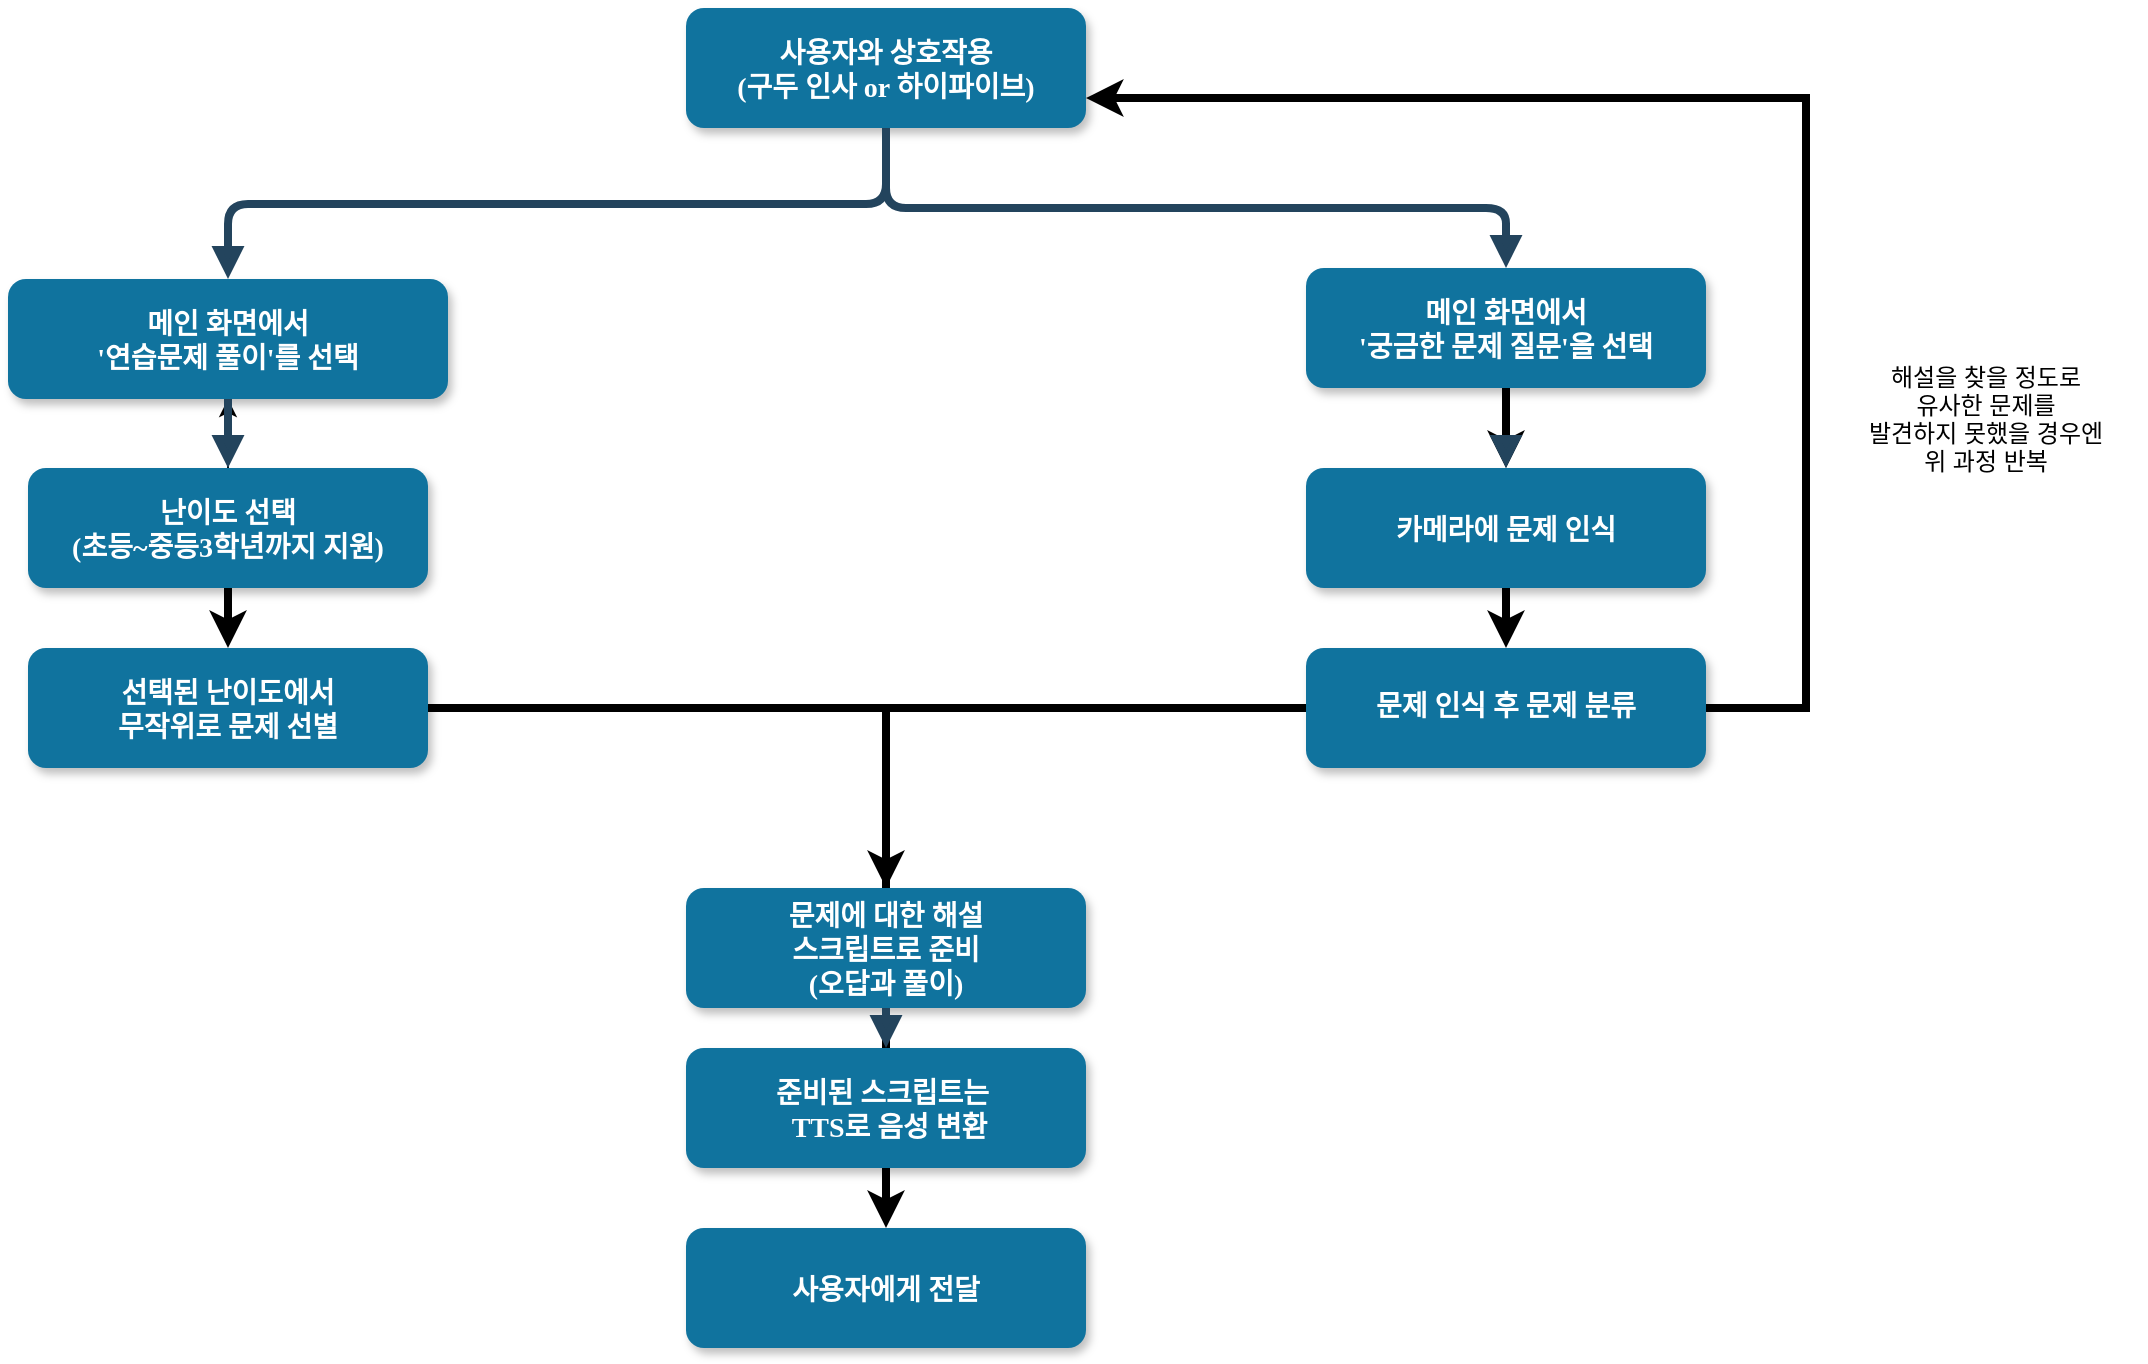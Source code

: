 <mxfile version="15.5.4" type="github">
  <diagram name="Page-1" id="97916047-d0de-89f5-080d-49f4d83e522f">
    <mxGraphModel dx="1730" dy="815" grid="1" gridSize="10" guides="1" tooltips="1" connect="1" arrows="1" fold="1" page="1" pageScale="1.5" pageWidth="1169" pageHeight="827" background="none" math="0" shadow="0">
      <root>
        <mxCell id="0" />
        <mxCell id="1" parent="0" />
        <mxCell id="2" value="사용자와 상호작용&#xa;(구두 인사 or 하이파이브)" style="rounded=1;fillColor=#10739E;strokeColor=none;shadow=1;gradientColor=none;fontStyle=1;fontColor=#FFFFFF;fontSize=14;spacing=5;fontFamily=Tahoma;labelBorderColor=none;" parent="1" vertex="1">
          <mxGeometry x="1000" y="210" width="200" height="60" as="geometry" />
        </mxCell>
        <mxCell id="3" value="메인 화면에서&#xa;&#39;연습문제 풀이&#39;를 선택" style="rounded=1;fillColor=#10739E;strokeColor=none;shadow=1;gradientColor=none;fontStyle=1;fontColor=#FFFFFF;fontSize=14;spacing=5;fontFamily=Tahoma;" parent="1" vertex="1">
          <mxGeometry x="661" y="345.5" width="220" height="60" as="geometry" />
        </mxCell>
        <mxCell id="JisEoxinGN72PVtmKcG3-56" value="" style="edgeStyle=orthogonalEdgeStyle;rounded=0;orthogonalLoop=1;jettySize=auto;html=1;spacing=5;fontStyle=1;fontFamily=Tahoma;" edge="1" parent="1" source="4" target="3">
          <mxGeometry relative="1" as="geometry" />
        </mxCell>
        <mxCell id="JisEoxinGN72PVtmKcG3-76" value="" style="edgeStyle=orthogonalEdgeStyle;rounded=0;orthogonalLoop=1;jettySize=auto;html=1;strokeWidth=4;spacing=5;fontStyle=1;fontFamily=Tahoma;" edge="1" parent="1" source="4">
          <mxGeometry relative="1" as="geometry">
            <mxPoint x="771" y="530" as="targetPoint" />
          </mxGeometry>
        </mxCell>
        <mxCell id="4" value="난이도 선택&#xa;(초등~중등3학년까지 지원)" style="rounded=1;fillColor=#10739E;strokeColor=none;shadow=1;gradientColor=none;fontStyle=1;fontColor=#FFFFFF;fontSize=14;spacing=5;fontFamily=Tahoma;" parent="1" vertex="1">
          <mxGeometry x="671" y="440" width="200" height="60" as="geometry" />
        </mxCell>
        <mxCell id="JisEoxinGN72PVtmKcG3-79" value="" style="edgeStyle=orthogonalEdgeStyle;rounded=0;orthogonalLoop=1;jettySize=auto;html=1;labelBorderColor=#000000;fontFamily=Tahoma;fontColor=#000000;strokeWidth=4;" edge="1" parent="1" source="7" target="JisEoxinGN72PVtmKcG3-61">
          <mxGeometry relative="1" as="geometry" />
        </mxCell>
        <mxCell id="7" value="메인 화면에서&#xa;&#39;궁금한 문제 질문&#39;을 선택" style="rounded=1;fillColor=#10739E;strokeColor=none;shadow=1;gradientColor=none;fontStyle=1;fontColor=#FFFFFF;fontSize=14;spacing=5;fontFamily=Tahoma;" parent="1" vertex="1">
          <mxGeometry x="1310" y="340" width="200" height="60" as="geometry" />
        </mxCell>
        <mxCell id="JisEoxinGN72PVtmKcG3-78" style="edgeStyle=orthogonalEdgeStyle;rounded=0;orthogonalLoop=1;jettySize=auto;html=1;exitX=1;exitY=0.5;exitDx=0;exitDy=0;labelBorderColor=#000000;fontFamily=Tahoma;fontColor=#000000;strokeWidth=4;" edge="1" parent="1" source="9">
          <mxGeometry relative="1" as="geometry">
            <mxPoint x="1160" y="740.0" as="targetPoint" />
            <Array as="points">
              <mxPoint x="1100" y="560" />
              <mxPoint x="1100" y="740" />
            </Array>
          </mxGeometry>
        </mxCell>
        <mxCell id="9" value="선택된 난이도에서&#xa;무작위로 문제 선별" style="rounded=1;fillColor=#10739E;strokeColor=none;shadow=1;gradientColor=none;fontStyle=1;fontColor=#FFFFFF;fontSize=14;spacing=5;fontFamily=Tahoma;" parent="1" vertex="1">
          <mxGeometry x="671" y="530" width="200" height="60" as="geometry" />
        </mxCell>
        <mxCell id="10" value="문제에 대한 해설 &#xa;스크립트로 준비&#xa;(오답과 풀이)" style="rounded=1;fillColor=#10739E;strokeColor=none;shadow=1;gradientColor=none;fontStyle=1;fontColor=#FFFFFF;fontSize=14;spacing=5;fontFamily=Tahoma;" parent="1" vertex="1">
          <mxGeometry x="1000" y="650" width="200" height="60" as="geometry" />
        </mxCell>
        <mxCell id="JisEoxinGN72PVtmKcG3-70" value="" style="edgeStyle=orthogonalEdgeStyle;rounded=0;orthogonalLoop=1;jettySize=auto;html=1;strokeWidth=4;spacing=5;fontStyle=1;fontFamily=Tahoma;" edge="1" parent="1" source="11" target="12">
          <mxGeometry relative="1" as="geometry" />
        </mxCell>
        <mxCell id="11" value="준비된 스크립트는 &#xa; TTS로 음성 변환" style="rounded=1;fillColor=#10739E;strokeColor=none;shadow=1;gradientColor=none;fontStyle=1;fontColor=#FFFFFF;fontSize=14;spacing=5;fontFamily=Tahoma;" parent="1" vertex="1">
          <mxGeometry x="1000" y="730" width="200" height="60" as="geometry" />
        </mxCell>
        <mxCell id="12" value="사용자에게 전달" style="rounded=1;fillColor=#10739E;strokeColor=none;shadow=1;gradientColor=none;fontStyle=1;fontColor=#FFFFFF;fontSize=14;spacing=5;fontFamily=Tahoma;" parent="1" vertex="1">
          <mxGeometry x="1000" y="820" width="200" height="60" as="geometry" />
        </mxCell>
        <mxCell id="29" value="" style="edgeStyle=elbowEdgeStyle;elbow=vertical;strokeWidth=4;endArrow=block;endFill=1;fontStyle=1;strokeColor=#23445D;spacing=5;fontFamily=Tahoma;" parent="1" source="2" target="3" edge="1">
          <mxGeometry x="22" y="165.5" width="100" height="100" as="geometry">
            <mxPoint x="22" y="265.5" as="sourcePoint" />
            <mxPoint x="122" y="165.5" as="targetPoint" />
          </mxGeometry>
        </mxCell>
        <mxCell id="32" value="" style="edgeStyle=elbowEdgeStyle;elbow=vertical;strokeWidth=4;endArrow=block;endFill=1;fontStyle=1;strokeColor=#23445D;entryX=0.5;entryY=0;entryDx=0;entryDy=0;spacing=5;fontFamily=Tahoma;" parent="1" source="3" target="4" edge="1">
          <mxGeometry x="22" y="165.5" width="100" height="100" as="geometry">
            <mxPoint x="22" y="265.5" as="sourcePoint" />
            <mxPoint x="771" y="470" as="targetPoint" />
          </mxGeometry>
        </mxCell>
        <mxCell id="33" value="" style="edgeStyle=elbowEdgeStyle;elbow=vertical;strokeWidth=4;endArrow=block;endFill=1;fontStyle=1;strokeColor=#23445D;entryX=0.5;entryY=0;entryDx=0;entryDy=0;spacing=5;fontFamily=Tahoma;" parent="1" source="2" target="7" edge="1">
          <mxGeometry x="22" y="165.5" width="100" height="100" as="geometry">
            <mxPoint x="22" y="265.5" as="sourcePoint" />
            <mxPoint x="122" y="165.5" as="targetPoint" />
            <Array as="points">
              <mxPoint x="1280" y="310" />
              <mxPoint x="1380" y="296" />
              <mxPoint x="1062" y="295.5" />
            </Array>
          </mxGeometry>
        </mxCell>
        <mxCell id="40" value="" style="edgeStyle=elbowEdgeStyle;elbow=vertical;strokeWidth=4;endArrow=block;endFill=1;fontStyle=1;strokeColor=#23445D;spacing=5;fontFamily=Tahoma;" parent="1" source="10" target="11" edge="1">
          <mxGeometry x="62" y="185.5" width="100" height="100" as="geometry">
            <mxPoint x="62" y="285.5" as="sourcePoint" />
            <mxPoint x="162" y="185.5" as="targetPoint" />
          </mxGeometry>
        </mxCell>
        <mxCell id="JisEoxinGN72PVtmKcG3-57" value="" style="edgeStyle=elbowEdgeStyle;elbow=vertical;strokeWidth=4;endArrow=block;endFill=1;fontStyle=1;strokeColor=#23445D;entryX=0.5;entryY=0;entryDx=0;entryDy=0;spacing=5;fontFamily=Tahoma;" edge="1" parent="1" target="JisEoxinGN72PVtmKcG3-61">
          <mxGeometry x="660" y="160" width="100" height="100" as="geometry">
            <mxPoint x="1410" y="430" as="sourcePoint" />
            <mxPoint x="1409" y="464.5" as="targetPoint" />
            <Array as="points" />
          </mxGeometry>
        </mxCell>
        <mxCell id="JisEoxinGN72PVtmKcG3-64" value="" style="edgeStyle=orthogonalEdgeStyle;rounded=0;orthogonalLoop=1;jettySize=auto;html=1;strokeWidth=4;spacing=5;fontStyle=1;fontFamily=Tahoma;" edge="1" parent="1" source="JisEoxinGN72PVtmKcG3-61" target="JisEoxinGN72PVtmKcG3-63">
          <mxGeometry relative="1" as="geometry" />
        </mxCell>
        <mxCell id="JisEoxinGN72PVtmKcG3-61" value="카메라에 문제 인식" style="rounded=1;fillColor=#10739E;strokeColor=none;shadow=1;gradientColor=none;fontStyle=1;fontColor=#FFFFFF;fontSize=14;spacing=5;fontFamily=Tahoma;" vertex="1" parent="1">
          <mxGeometry x="1310" y="440" width="200" height="60" as="geometry" />
        </mxCell>
        <mxCell id="JisEoxinGN72PVtmKcG3-66" value="" style="edgeStyle=orthogonalEdgeStyle;rounded=0;orthogonalLoop=1;jettySize=auto;html=1;strokeWidth=4;entryX=0.5;entryY=0;entryDx=0;entryDy=0;spacing=5;fontStyle=1;fontFamily=Tahoma;" edge="1" parent="1" source="JisEoxinGN72PVtmKcG3-63" target="10">
          <mxGeometry relative="1" as="geometry">
            <mxPoint x="1410" y="700" as="targetPoint" />
          </mxGeometry>
        </mxCell>
        <mxCell id="JisEoxinGN72PVtmKcG3-73" value="" style="edgeStyle=orthogonalEdgeStyle;rounded=0;orthogonalLoop=1;jettySize=auto;html=1;strokeWidth=4;entryX=1;entryY=0.75;entryDx=0;entryDy=0;exitX=1;exitY=0.5;exitDx=0;exitDy=0;" edge="1" parent="1" source="JisEoxinGN72PVtmKcG3-63" target="2">
          <mxGeometry relative="1" as="geometry">
            <mxPoint x="1210" y="230" as="targetPoint" />
            <Array as="points">
              <mxPoint x="1560" y="560" />
              <mxPoint x="1560" y="255" />
            </Array>
          </mxGeometry>
        </mxCell>
        <mxCell id="JisEoxinGN72PVtmKcG3-63" value="문제 인식 후 문제 분류" style="whiteSpace=wrap;html=1;rounded=1;shadow=1;fontSize=14;fontColor=#FFFFFF;fontStyle=1;strokeColor=none;fillColor=#10739E;spacing=5;fontFamily=Tahoma;" vertex="1" parent="1">
          <mxGeometry x="1310" y="530" width="200" height="60" as="geometry" />
        </mxCell>
        <mxCell id="JisEoxinGN72PVtmKcG3-74" value="해설을 찾을 정도로&#xa;유사한 문제를&#xa;발견하지 못했을 경우엔&#xa;위 과정 반복" style="text;strokeColor=none;fillColor=none;align=center;verticalAlign=middle;spacingLeft=4;spacingRight=4;overflow=hidden;points=[[0,0.5],[1,0.5]];portConstraint=eastwest;rotatable=0;fontColor=#000000;spacing=6;" vertex="1" parent="1">
          <mxGeometry x="1570" y="350" width="160" height="130" as="geometry" />
        </mxCell>
      </root>
    </mxGraphModel>
  </diagram>
</mxfile>
